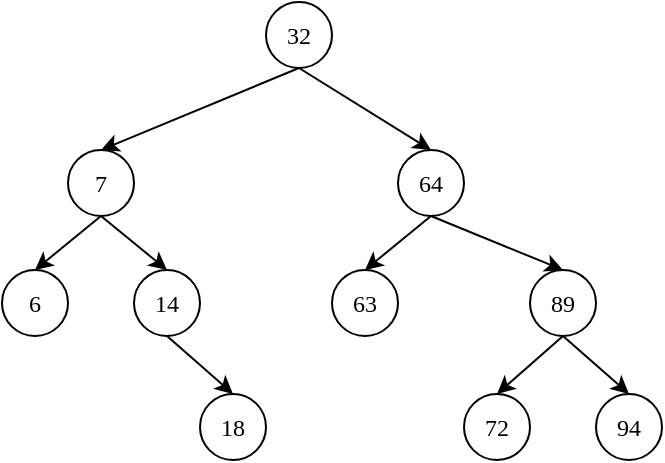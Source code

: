 <mxfile version="20.2.8" type="device" pages="3"><diagram id="qOT2HNkKHY7KAXEcqiIJ" name="BST-01"><mxGraphModel dx="1186" dy="737" grid="0" gridSize="10" guides="1" tooltips="1" connect="1" arrows="1" fold="1" page="1" pageScale="1" pageWidth="550" pageHeight="1000" math="0" shadow="0"><root><mxCell id="0"/><mxCell id="1" parent="0"/><mxCell id="9tOL6_dJX3pyfVKSVnar-13" style="rounded=0;orthogonalLoop=1;jettySize=auto;html=1;exitX=0.5;exitY=1;exitDx=0;exitDy=0;fontFamily=Comic Sans MS;entryX=0.5;entryY=0;entryDx=0;entryDy=0;" parent="1" source="9tOL6_dJX3pyfVKSVnar-2" target="9tOL6_dJX3pyfVKSVnar-3" edge="1"><mxGeometry relative="1" as="geometry"/></mxCell><mxCell id="9tOL6_dJX3pyfVKSVnar-14" style="edgeStyle=none;rounded=0;orthogonalLoop=1;jettySize=auto;html=1;exitX=0.5;exitY=1;exitDx=0;exitDy=0;fontFamily=Comic Sans MS;entryX=0.5;entryY=0;entryDx=0;entryDy=0;" parent="1" source="9tOL6_dJX3pyfVKSVnar-2" target="9tOL6_dJX3pyfVKSVnar-4" edge="1"><mxGeometry relative="1" as="geometry"/></mxCell><mxCell id="9tOL6_dJX3pyfVKSVnar-2" value="&lt;font face=&quot;Comic Sans MS&quot;&gt;32&lt;/font&gt;" style="ellipse;whiteSpace=wrap;html=1;aspect=fixed;" parent="1" vertex="1"><mxGeometry x="175" y="86" width="33" height="33" as="geometry"/></mxCell><mxCell id="9tOL6_dJX3pyfVKSVnar-15" style="edgeStyle=none;rounded=0;orthogonalLoop=1;jettySize=auto;html=1;exitX=0.5;exitY=1;exitDx=0;exitDy=0;entryX=0.5;entryY=0;entryDx=0;entryDy=0;fontFamily=Comic Sans MS;" parent="1" source="9tOL6_dJX3pyfVKSVnar-3" target="9tOL6_dJX3pyfVKSVnar-5" edge="1"><mxGeometry relative="1" as="geometry"/></mxCell><mxCell id="9tOL6_dJX3pyfVKSVnar-16" style="edgeStyle=none;rounded=0;orthogonalLoop=1;jettySize=auto;html=1;exitX=0.5;exitY=1;exitDx=0;exitDy=0;entryX=0.5;entryY=0;entryDx=0;entryDy=0;fontFamily=Comic Sans MS;" parent="1" source="9tOL6_dJX3pyfVKSVnar-3" target="9tOL6_dJX3pyfVKSVnar-6" edge="1"><mxGeometry relative="1" as="geometry"/></mxCell><mxCell id="9tOL6_dJX3pyfVKSVnar-3" value="&lt;font face=&quot;Comic Sans MS&quot;&gt;7&lt;/font&gt;" style="ellipse;whiteSpace=wrap;html=1;aspect=fixed;" parent="1" vertex="1"><mxGeometry x="76" y="160" width="33" height="33" as="geometry"/></mxCell><mxCell id="9tOL6_dJX3pyfVKSVnar-17" style="edgeStyle=none;rounded=0;orthogonalLoop=1;jettySize=auto;html=1;exitX=0.5;exitY=1;exitDx=0;exitDy=0;fontFamily=Comic Sans MS;entryX=0.5;entryY=0;entryDx=0;entryDy=0;" parent="1" source="9tOL6_dJX3pyfVKSVnar-4" target="9tOL6_dJX3pyfVKSVnar-7" edge="1"><mxGeometry relative="1" as="geometry"/></mxCell><mxCell id="9tOL6_dJX3pyfVKSVnar-18" style="edgeStyle=none;rounded=0;orthogonalLoop=1;jettySize=auto;html=1;exitX=0.5;exitY=1;exitDx=0;exitDy=0;entryX=0.5;entryY=0;entryDx=0;entryDy=0;fontFamily=Comic Sans MS;" parent="1" source="9tOL6_dJX3pyfVKSVnar-4" target="9tOL6_dJX3pyfVKSVnar-8" edge="1"><mxGeometry relative="1" as="geometry"/></mxCell><mxCell id="9tOL6_dJX3pyfVKSVnar-4" value="&lt;font face=&quot;Comic Sans MS&quot;&gt;64&lt;/font&gt;" style="ellipse;whiteSpace=wrap;html=1;aspect=fixed;" parent="1" vertex="1"><mxGeometry x="241" y="160" width="33" height="33" as="geometry"/></mxCell><mxCell id="9tOL6_dJX3pyfVKSVnar-5" value="&lt;font face=&quot;Comic Sans MS&quot;&gt;6&lt;/font&gt;" style="ellipse;whiteSpace=wrap;html=1;aspect=fixed;" parent="1" vertex="1"><mxGeometry x="43" y="220" width="33" height="33" as="geometry"/></mxCell><mxCell id="9tOL6_dJX3pyfVKSVnar-21" style="edgeStyle=none;rounded=0;orthogonalLoop=1;jettySize=auto;html=1;exitX=0.5;exitY=1;exitDx=0;exitDy=0;entryX=0.5;entryY=0;entryDx=0;entryDy=0;fontFamily=Comic Sans MS;" parent="1" source="9tOL6_dJX3pyfVKSVnar-6" target="9tOL6_dJX3pyfVKSVnar-10" edge="1"><mxGeometry relative="1" as="geometry"/></mxCell><mxCell id="9tOL6_dJX3pyfVKSVnar-6" value="&lt;font face=&quot;Comic Sans MS&quot;&gt;14&lt;/font&gt;" style="ellipse;whiteSpace=wrap;html=1;aspect=fixed;" parent="1" vertex="1"><mxGeometry x="109" y="220" width="33" height="33" as="geometry"/></mxCell><mxCell id="9tOL6_dJX3pyfVKSVnar-7" value="&lt;font face=&quot;Comic Sans MS&quot;&gt;63&lt;/font&gt;" style="ellipse;whiteSpace=wrap;html=1;aspect=fixed;" parent="1" vertex="1"><mxGeometry x="208" y="220" width="33" height="33" as="geometry"/></mxCell><mxCell id="9tOL6_dJX3pyfVKSVnar-19" style="edgeStyle=none;rounded=0;orthogonalLoop=1;jettySize=auto;html=1;exitX=0.5;exitY=1;exitDx=0;exitDy=0;entryX=0.5;entryY=0;entryDx=0;entryDy=0;fontFamily=Comic Sans MS;" parent="1" source="9tOL6_dJX3pyfVKSVnar-8" target="9tOL6_dJX3pyfVKSVnar-11" edge="1"><mxGeometry relative="1" as="geometry"/></mxCell><mxCell id="9tOL6_dJX3pyfVKSVnar-20" style="edgeStyle=none;rounded=0;orthogonalLoop=1;jettySize=auto;html=1;exitX=0.5;exitY=1;exitDx=0;exitDy=0;entryX=0.5;entryY=0;entryDx=0;entryDy=0;fontFamily=Comic Sans MS;" parent="1" source="9tOL6_dJX3pyfVKSVnar-8" target="9tOL6_dJX3pyfVKSVnar-12" edge="1"><mxGeometry relative="1" as="geometry"/></mxCell><mxCell id="9tOL6_dJX3pyfVKSVnar-8" value="&lt;font face=&quot;Comic Sans MS&quot;&gt;89&lt;/font&gt;" style="ellipse;whiteSpace=wrap;html=1;aspect=fixed;" parent="1" vertex="1"><mxGeometry x="307" y="220" width="33" height="33" as="geometry"/></mxCell><mxCell id="9tOL6_dJX3pyfVKSVnar-10" value="&lt;font face=&quot;Comic Sans MS&quot;&gt;18&lt;/font&gt;" style="ellipse;whiteSpace=wrap;html=1;aspect=fixed;" parent="1" vertex="1"><mxGeometry x="142" y="282" width="33" height="33" as="geometry"/></mxCell><mxCell id="9tOL6_dJX3pyfVKSVnar-11" value="&lt;font face=&quot;Comic Sans MS&quot;&gt;72&lt;/font&gt;" style="ellipse;whiteSpace=wrap;html=1;aspect=fixed;" parent="1" vertex="1"><mxGeometry x="274" y="282" width="33" height="33" as="geometry"/></mxCell><mxCell id="9tOL6_dJX3pyfVKSVnar-12" value="&lt;font face=&quot;Comic Sans MS&quot;&gt;94&lt;/font&gt;" style="ellipse;whiteSpace=wrap;html=1;aspect=fixed;" parent="1" vertex="1"><mxGeometry x="340" y="282" width="33" height="33" as="geometry"/></mxCell></root></mxGraphModel></diagram><diagram id="qq0iQ8YfJapo1_atPiJQ" name="BST-02"><mxGraphModel dx="1186" dy="737" grid="0" gridSize="10" guides="1" tooltips="1" connect="1" arrows="1" fold="1" page="1" pageScale="1" pageWidth="580" pageHeight="800" math="0" shadow="0"><root><mxCell id="0"/><mxCell id="1" parent="0"/><mxCell id="mOzwOADpigAroDjkBLq9-1" style="rounded=0;orthogonalLoop=1;jettySize=auto;html=1;exitX=0.5;exitY=1;exitDx=0;exitDy=0;fontFamily=Comic Sans MS;entryX=0.5;entryY=0;entryDx=0;entryDy=0;" parent="1" source="mOzwOADpigAroDjkBLq9-3" target="mOzwOADpigAroDjkBLq9-6" edge="1"><mxGeometry relative="1" as="geometry"/></mxCell><mxCell id="mOzwOADpigAroDjkBLq9-2" style="edgeStyle=none;rounded=0;orthogonalLoop=1;jettySize=auto;html=1;exitX=0.5;exitY=1;exitDx=0;exitDy=0;fontFamily=Comic Sans MS;entryX=0.5;entryY=0;entryDx=0;entryDy=0;" parent="1" source="mOzwOADpigAroDjkBLq9-3" target="mOzwOADpigAroDjkBLq9-9" edge="1"><mxGeometry relative="1" as="geometry"/></mxCell><mxCell id="mOzwOADpigAroDjkBLq9-3" value="&lt;font face=&quot;Comic Sans MS&quot;&gt;32&lt;/font&gt;" style="ellipse;whiteSpace=wrap;html=1;aspect=fixed;" parent="1" vertex="1"><mxGeometry x="175" y="86" width="33" height="33" as="geometry"/></mxCell><mxCell id="mOzwOADpigAroDjkBLq9-4" style="edgeStyle=none;rounded=0;orthogonalLoop=1;jettySize=auto;html=1;exitX=0.5;exitY=1;exitDx=0;exitDy=0;entryX=0.5;entryY=0;entryDx=0;entryDy=0;fontFamily=Comic Sans MS;" parent="1" source="mOzwOADpigAroDjkBLq9-6" target="mOzwOADpigAroDjkBLq9-10" edge="1"><mxGeometry relative="1" as="geometry"/></mxCell><mxCell id="mOzwOADpigAroDjkBLq9-5" style="edgeStyle=none;rounded=0;orthogonalLoop=1;jettySize=auto;html=1;exitX=0.5;exitY=1;exitDx=0;exitDy=0;entryX=0.5;entryY=0;entryDx=0;entryDy=0;fontFamily=Comic Sans MS;" parent="1" source="mOzwOADpigAroDjkBLq9-6" target="mOzwOADpigAroDjkBLq9-12" edge="1"><mxGeometry relative="1" as="geometry"/></mxCell><mxCell id="mOzwOADpigAroDjkBLq9-6" value="&lt;font face=&quot;Comic Sans MS&quot;&gt;7&lt;/font&gt;" style="ellipse;whiteSpace=wrap;html=1;aspect=fixed;" parent="1" vertex="1"><mxGeometry x="76" y="160" width="33" height="33" as="geometry"/></mxCell><mxCell id="mOzwOADpigAroDjkBLq9-7" style="edgeStyle=none;rounded=0;orthogonalLoop=1;jettySize=auto;html=1;exitX=0.5;exitY=1;exitDx=0;exitDy=0;fontFamily=Comic Sans MS;entryX=0.5;entryY=0;entryDx=0;entryDy=0;" parent="1" source="mOzwOADpigAroDjkBLq9-9" target="mOzwOADpigAroDjkBLq9-13" edge="1"><mxGeometry relative="1" as="geometry"/></mxCell><mxCell id="mOzwOADpigAroDjkBLq9-8" style="edgeStyle=none;rounded=0;orthogonalLoop=1;jettySize=auto;html=1;exitX=0.5;exitY=1;exitDx=0;exitDy=0;entryX=0.5;entryY=0;entryDx=0;entryDy=0;fontFamily=Comic Sans MS;" parent="1" source="mOzwOADpigAroDjkBLq9-9" target="mOzwOADpigAroDjkBLq9-16" edge="1"><mxGeometry relative="1" as="geometry"/></mxCell><mxCell id="mOzwOADpigAroDjkBLq9-9" value="&lt;font face=&quot;Comic Sans MS&quot;&gt;64&lt;/font&gt;" style="ellipse;whiteSpace=wrap;html=1;aspect=fixed;" parent="1" vertex="1"><mxGeometry x="241" y="160" width="33" height="33" as="geometry"/></mxCell><mxCell id="mOzwOADpigAroDjkBLq9-10" value="&lt;font face=&quot;Comic Sans MS&quot;&gt;6&lt;/font&gt;" style="ellipse;whiteSpace=wrap;html=1;aspect=fixed;" parent="1" vertex="1"><mxGeometry x="43" y="220" width="33" height="33" as="geometry"/></mxCell><mxCell id="mOzwOADpigAroDjkBLq9-11" style="edgeStyle=none;rounded=0;orthogonalLoop=1;jettySize=auto;html=1;exitX=0.5;exitY=1;exitDx=0;exitDy=0;entryX=0.5;entryY=0;entryDx=0;entryDy=0;fontFamily=Comic Sans MS;" parent="1" source="mOzwOADpigAroDjkBLq9-12" target="mOzwOADpigAroDjkBLq9-17" edge="1"><mxGeometry relative="1" as="geometry"/></mxCell><mxCell id="mOzwOADpigAroDjkBLq9-12" value="&lt;font face=&quot;Comic Sans MS&quot;&gt;14&lt;/font&gt;" style="ellipse;whiteSpace=wrap;html=1;aspect=fixed;fillColor=#d80073;fontColor=#ffffff;strokeColor=#A50040;" parent="1" vertex="1"><mxGeometry x="109" y="220" width="33" height="33" as="geometry"/></mxCell><mxCell id="mOzwOADpigAroDjkBLq9-13" value="&lt;font face=&quot;Comic Sans MS&quot;&gt;63&lt;/font&gt;" style="ellipse;whiteSpace=wrap;html=1;aspect=fixed;" parent="1" vertex="1"><mxGeometry x="208" y="220" width="33" height="33" as="geometry"/></mxCell><mxCell id="mOzwOADpigAroDjkBLq9-14" style="edgeStyle=none;rounded=0;orthogonalLoop=1;jettySize=auto;html=1;exitX=0.5;exitY=1;exitDx=0;exitDy=0;entryX=0.5;entryY=0;entryDx=0;entryDy=0;fontFamily=Comic Sans MS;" parent="1" source="mOzwOADpigAroDjkBLq9-16" target="mOzwOADpigAroDjkBLq9-18" edge="1"><mxGeometry relative="1" as="geometry"/></mxCell><mxCell id="mOzwOADpigAroDjkBLq9-15" style="edgeStyle=none;rounded=0;orthogonalLoop=1;jettySize=auto;html=1;exitX=0.5;exitY=1;exitDx=0;exitDy=0;entryX=0.5;entryY=0;entryDx=0;entryDy=0;fontFamily=Comic Sans MS;" parent="1" source="mOzwOADpigAroDjkBLq9-16" target="mOzwOADpigAroDjkBLq9-19" edge="1"><mxGeometry relative="1" as="geometry"/></mxCell><mxCell id="mOzwOADpigAroDjkBLq9-16" value="&lt;font face=&quot;Comic Sans MS&quot;&gt;89&lt;/font&gt;" style="ellipse;whiteSpace=wrap;html=1;aspect=fixed;" parent="1" vertex="1"><mxGeometry x="307" y="220" width="33" height="33" as="geometry"/></mxCell><mxCell id="mOzwOADpigAroDjkBLq9-17" value="&lt;font face=&quot;Comic Sans MS&quot;&gt;18&lt;/font&gt;" style="ellipse;whiteSpace=wrap;html=1;aspect=fixed;" parent="1" vertex="1"><mxGeometry x="142" y="282" width="33" height="33" as="geometry"/></mxCell><mxCell id="mOzwOADpigAroDjkBLq9-18" value="&lt;font face=&quot;Comic Sans MS&quot;&gt;72&lt;/font&gt;" style="ellipse;whiteSpace=wrap;html=1;aspect=fixed;" parent="1" vertex="1"><mxGeometry x="274" y="282" width="33" height="33" as="geometry"/></mxCell><mxCell id="mOzwOADpigAroDjkBLq9-19" value="&lt;font face=&quot;Comic Sans MS&quot;&gt;94&lt;/font&gt;" style="ellipse;whiteSpace=wrap;html=1;aspect=fixed;" parent="1" vertex="1"><mxGeometry x="340" y="282" width="33" height="33" as="geometry"/></mxCell><mxCell id="mOzwOADpigAroDjkBLq9-20" style="rounded=0;orthogonalLoop=1;jettySize=auto;html=1;exitX=0.5;exitY=1;exitDx=0;exitDy=0;fontFamily=Comic Sans MS;entryX=0.5;entryY=0;entryDx=0;entryDy=0;" parent="1" source="mOzwOADpigAroDjkBLq9-22" target="mOzwOADpigAroDjkBLq9-25" edge="1"><mxGeometry relative="1" as="geometry"/></mxCell><mxCell id="mOzwOADpigAroDjkBLq9-21" style="edgeStyle=none;rounded=0;orthogonalLoop=1;jettySize=auto;html=1;exitX=0.5;exitY=1;exitDx=0;exitDy=0;fontFamily=Comic Sans MS;entryX=0.5;entryY=0;entryDx=0;entryDy=0;" parent="1" source="mOzwOADpigAroDjkBLq9-22" target="mOzwOADpigAroDjkBLq9-28" edge="1"><mxGeometry relative="1" as="geometry"/></mxCell><mxCell id="mOzwOADpigAroDjkBLq9-22" value="&lt;font face=&quot;Comic Sans MS&quot;&gt;32&lt;/font&gt;" style="ellipse;whiteSpace=wrap;html=1;aspect=fixed;" parent="1" vertex="1"><mxGeometry x="171" y="345" width="33" height="33" as="geometry"/></mxCell><mxCell id="mOzwOADpigAroDjkBLq9-23" style="edgeStyle=none;rounded=0;orthogonalLoop=1;jettySize=auto;html=1;exitX=0.5;exitY=1;exitDx=0;exitDy=0;entryX=0.5;entryY=0;entryDx=0;entryDy=0;fontFamily=Comic Sans MS;" parent="1" source="mOzwOADpigAroDjkBLq9-25" target="mOzwOADpigAroDjkBLq9-29" edge="1"><mxGeometry relative="1" as="geometry"/></mxCell><mxCell id="mOzwOADpigAroDjkBLq9-24" style="edgeStyle=none;rounded=0;orthogonalLoop=1;jettySize=auto;html=1;exitX=0.5;exitY=1;exitDx=0;exitDy=0;entryX=0.5;entryY=0;entryDx=0;entryDy=0;fontFamily=Comic Sans MS;" parent="1" source="mOzwOADpigAroDjkBLq9-25" target="mOzwOADpigAroDjkBLq9-31" edge="1"><mxGeometry relative="1" as="geometry"/></mxCell><mxCell id="mOzwOADpigAroDjkBLq9-25" value="&lt;font face=&quot;Comic Sans MS&quot;&gt;7&lt;/font&gt;" style="ellipse;whiteSpace=wrap;html=1;aspect=fixed;" parent="1" vertex="1"><mxGeometry x="72" y="419" width="33" height="33" as="geometry"/></mxCell><mxCell id="mOzwOADpigAroDjkBLq9-26" style="edgeStyle=none;rounded=0;orthogonalLoop=1;jettySize=auto;html=1;exitX=0.5;exitY=1;exitDx=0;exitDy=0;fontFamily=Comic Sans MS;entryX=0.5;entryY=0;entryDx=0;entryDy=0;" parent="1" source="mOzwOADpigAroDjkBLq9-28" target="mOzwOADpigAroDjkBLq9-32" edge="1"><mxGeometry relative="1" as="geometry"/></mxCell><mxCell id="mOzwOADpigAroDjkBLq9-27" style="edgeStyle=none;rounded=0;orthogonalLoop=1;jettySize=auto;html=1;exitX=0.5;exitY=1;exitDx=0;exitDy=0;entryX=0.5;entryY=0;entryDx=0;entryDy=0;fontFamily=Comic Sans MS;" parent="1" source="mOzwOADpigAroDjkBLq9-28" target="mOzwOADpigAroDjkBLq9-35" edge="1"><mxGeometry relative="1" as="geometry"/></mxCell><mxCell id="mOzwOADpigAroDjkBLq9-28" value="&lt;font face=&quot;Comic Sans MS&quot;&gt;64&lt;/font&gt;" style="ellipse;whiteSpace=wrap;html=1;aspect=fixed;" parent="1" vertex="1"><mxGeometry x="237" y="419" width="33" height="33" as="geometry"/></mxCell><mxCell id="mOzwOADpigAroDjkBLq9-29" value="&lt;font face=&quot;Comic Sans MS&quot;&gt;6&lt;/font&gt;" style="ellipse;whiteSpace=wrap;html=1;aspect=fixed;" parent="1" vertex="1"><mxGeometry x="39" y="479" width="33" height="33" as="geometry"/></mxCell><mxCell id="mOzwOADpigAroDjkBLq9-31" value="&lt;font face=&quot;Comic Sans MS&quot;&gt;18&lt;/font&gt;" style="ellipse;whiteSpace=wrap;html=1;aspect=fixed;fillColor=#008a00;fontColor=#ffffff;strokeColor=#005700;" parent="1" vertex="1"><mxGeometry x="105" y="479" width="33" height="33" as="geometry"/></mxCell><mxCell id="mOzwOADpigAroDjkBLq9-32" value="&lt;font face=&quot;Comic Sans MS&quot;&gt;63&lt;/font&gt;" style="ellipse;whiteSpace=wrap;html=1;aspect=fixed;" parent="1" vertex="1"><mxGeometry x="204" y="479" width="33" height="33" as="geometry"/></mxCell><mxCell id="mOzwOADpigAroDjkBLq9-33" style="edgeStyle=none;rounded=0;orthogonalLoop=1;jettySize=auto;html=1;exitX=0.5;exitY=1;exitDx=0;exitDy=0;entryX=0.5;entryY=0;entryDx=0;entryDy=0;fontFamily=Comic Sans MS;" parent="1" source="mOzwOADpigAroDjkBLq9-35" target="mOzwOADpigAroDjkBLq9-37" edge="1"><mxGeometry relative="1" as="geometry"/></mxCell><mxCell id="mOzwOADpigAroDjkBLq9-34" style="edgeStyle=none;rounded=0;orthogonalLoop=1;jettySize=auto;html=1;exitX=0.5;exitY=1;exitDx=0;exitDy=0;entryX=0.5;entryY=0;entryDx=0;entryDy=0;fontFamily=Comic Sans MS;" parent="1" source="mOzwOADpigAroDjkBLq9-35" target="mOzwOADpigAroDjkBLq9-38" edge="1"><mxGeometry relative="1" as="geometry"/></mxCell><mxCell id="mOzwOADpigAroDjkBLq9-35" value="&lt;font face=&quot;Comic Sans MS&quot;&gt;89&lt;/font&gt;" style="ellipse;whiteSpace=wrap;html=1;aspect=fixed;" parent="1" vertex="1"><mxGeometry x="303" y="479" width="33" height="33" as="geometry"/></mxCell><mxCell id="mOzwOADpigAroDjkBLq9-37" value="&lt;font face=&quot;Comic Sans MS&quot;&gt;72&lt;/font&gt;" style="ellipse;whiteSpace=wrap;html=1;aspect=fixed;" parent="1" vertex="1"><mxGeometry x="270" y="541" width="33" height="33" as="geometry"/></mxCell><mxCell id="mOzwOADpigAroDjkBLq9-38" value="&lt;font face=&quot;Comic Sans MS&quot;&gt;94&lt;/font&gt;" style="ellipse;whiteSpace=wrap;html=1;aspect=fixed;" parent="1" vertex="1"><mxGeometry x="336" y="541" width="33" height="33" as="geometry"/></mxCell></root></mxGraphModel></diagram><diagram id="MIcZ7duM3g2-F6Vg8XJD" name="BST-03"><mxGraphModel dx="1186" dy="737" grid="0" gridSize="10" guides="1" tooltips="1" connect="1" arrows="1" fold="1" page="0" pageScale="1" pageWidth="580" pageHeight="800" math="0" shadow="0"><root><mxCell id="0"/><mxCell id="1" parent="0"/><mxCell id="H8c2xrpxIIZfefeSSzBn-67" value="" style="rounded=1;whiteSpace=wrap;html=1;fontFamily=Comic Sans MS;fillColor=none;arcSize=3;" parent="1" vertex="1"><mxGeometry x="14" y="75" width="441" height="310" as="geometry"/></mxCell><mxCell id="H8c2xrpxIIZfefeSSzBn-1" style="rounded=0;orthogonalLoop=1;jettySize=auto;html=1;exitX=0.5;exitY=1;exitDx=0;exitDy=0;fontFamily=Comic Sans MS;entryX=0.5;entryY=0;entryDx=0;entryDy=0;" parent="1" source="H8c2xrpxIIZfefeSSzBn-3" target="H8c2xrpxIIZfefeSSzBn-6" edge="1"><mxGeometry relative="1" as="geometry"/></mxCell><mxCell id="H8c2xrpxIIZfefeSSzBn-2" style="edgeStyle=none;rounded=0;orthogonalLoop=1;jettySize=auto;html=1;exitX=0.5;exitY=1;exitDx=0;exitDy=0;fontFamily=Comic Sans MS;entryX=0.5;entryY=0;entryDx=0;entryDy=0;" parent="1" source="H8c2xrpxIIZfefeSSzBn-3" target="H8c2xrpxIIZfefeSSzBn-9" edge="1"><mxGeometry relative="1" as="geometry"/></mxCell><mxCell id="H8c2xrpxIIZfefeSSzBn-3" value="&lt;font face=&quot;Comic Sans MS&quot;&gt;32&lt;/font&gt;" style="ellipse;whiteSpace=wrap;html=1;aspect=fixed;" parent="1" vertex="1"><mxGeometry x="175" y="86" width="33" height="33" as="geometry"/></mxCell><mxCell id="H8c2xrpxIIZfefeSSzBn-4" style="edgeStyle=none;rounded=0;orthogonalLoop=1;jettySize=auto;html=1;exitX=0.5;exitY=1;exitDx=0;exitDy=0;entryX=0.5;entryY=0;entryDx=0;entryDy=0;fontFamily=Comic Sans MS;" parent="1" source="H8c2xrpxIIZfefeSSzBn-6" target="H8c2xrpxIIZfefeSSzBn-10" edge="1"><mxGeometry relative="1" as="geometry"/></mxCell><mxCell id="H8c2xrpxIIZfefeSSzBn-5" style="edgeStyle=none;rounded=0;orthogonalLoop=1;jettySize=auto;html=1;exitX=0.5;exitY=1;exitDx=0;exitDy=0;entryX=0.5;entryY=0;entryDx=0;entryDy=0;fontFamily=Comic Sans MS;" parent="1" source="H8c2xrpxIIZfefeSSzBn-6" target="H8c2xrpxIIZfefeSSzBn-12" edge="1"><mxGeometry relative="1" as="geometry"/></mxCell><mxCell id="H8c2xrpxIIZfefeSSzBn-6" value="&lt;font face=&quot;Comic Sans MS&quot;&gt;7&lt;/font&gt;" style="ellipse;whiteSpace=wrap;html=1;aspect=fixed;" parent="1" vertex="1"><mxGeometry x="76" y="160" width="33" height="33" as="geometry"/></mxCell><mxCell id="H8c2xrpxIIZfefeSSzBn-7" style="edgeStyle=none;rounded=0;orthogonalLoop=1;jettySize=auto;html=1;exitX=0.5;exitY=1;exitDx=0;exitDy=0;fontFamily=Comic Sans MS;entryX=0.5;entryY=0;entryDx=0;entryDy=0;" parent="1" source="H8c2xrpxIIZfefeSSzBn-9" target="H8c2xrpxIIZfefeSSzBn-13" edge="1"><mxGeometry relative="1" as="geometry"/></mxCell><mxCell id="H8c2xrpxIIZfefeSSzBn-8" style="edgeStyle=none;rounded=0;orthogonalLoop=1;jettySize=auto;html=1;exitX=0.5;exitY=1;exitDx=0;exitDy=0;entryX=0.5;entryY=0;entryDx=0;entryDy=0;fontFamily=Comic Sans MS;" parent="1" source="H8c2xrpxIIZfefeSSzBn-9" target="H8c2xrpxIIZfefeSSzBn-16" edge="1"><mxGeometry relative="1" as="geometry"/></mxCell><mxCell id="H8c2xrpxIIZfefeSSzBn-70" style="edgeStyle=orthogonalEdgeStyle;rounded=0;orthogonalLoop=1;jettySize=auto;html=1;exitX=1;exitY=0.5;exitDx=0;exitDy=0;entryX=1;entryY=0;entryDx=0;entryDy=0;fontFamily=Comic Sans MS;curved=1;dashed=1;" parent="1" source="H8c2xrpxIIZfefeSSzBn-9" target="H8c2xrpxIIZfefeSSzBn-16" edge="1"><mxGeometry relative="1" as="geometry"/></mxCell><mxCell id="H8c2xrpxIIZfefeSSzBn-9" value="&lt;font face=&quot;Comic Sans MS&quot;&gt;64&lt;/font&gt;" style="ellipse;whiteSpace=wrap;html=1;aspect=fixed;fillColor=#d80073;fontColor=#ffffff;strokeColor=#A50040;" parent="1" vertex="1"><mxGeometry x="241" y="160" width="33" height="33" as="geometry"/></mxCell><mxCell id="H8c2xrpxIIZfefeSSzBn-10" value="&lt;font face=&quot;Comic Sans MS&quot;&gt;6&lt;/font&gt;" style="ellipse;whiteSpace=wrap;html=1;aspect=fixed;" parent="1" vertex="1"><mxGeometry x="43" y="220" width="33" height="33" as="geometry"/></mxCell><mxCell id="H8c2xrpxIIZfefeSSzBn-11" style="edgeStyle=none;rounded=0;orthogonalLoop=1;jettySize=auto;html=1;exitX=0.5;exitY=1;exitDx=0;exitDy=0;entryX=0.5;entryY=0;entryDx=0;entryDy=0;fontFamily=Comic Sans MS;" parent="1" source="H8c2xrpxIIZfefeSSzBn-12" target="H8c2xrpxIIZfefeSSzBn-17" edge="1"><mxGeometry relative="1" as="geometry"/></mxCell><mxCell id="H8c2xrpxIIZfefeSSzBn-12" value="&lt;font face=&quot;Comic Sans MS&quot;&gt;14&lt;/font&gt;" style="ellipse;whiteSpace=wrap;html=1;aspect=fixed;" parent="1" vertex="1"><mxGeometry x="109" y="220" width="33" height="33" as="geometry"/></mxCell><mxCell id="H8c2xrpxIIZfefeSSzBn-13" value="&lt;font face=&quot;Comic Sans MS&quot;&gt;63&lt;/font&gt;" style="ellipse;whiteSpace=wrap;html=1;aspect=fixed;" parent="1" vertex="1"><mxGeometry x="208" y="220" width="33" height="33" as="geometry"/></mxCell><mxCell id="H8c2xrpxIIZfefeSSzBn-14" style="edgeStyle=none;rounded=0;orthogonalLoop=1;jettySize=auto;html=1;exitX=0.5;exitY=1;exitDx=0;exitDy=0;entryX=0.5;entryY=0;entryDx=0;entryDy=0;fontFamily=Comic Sans MS;" parent="1" source="H8c2xrpxIIZfefeSSzBn-16" target="H8c2xrpxIIZfefeSSzBn-18" edge="1"><mxGeometry relative="1" as="geometry"/></mxCell><mxCell id="H8c2xrpxIIZfefeSSzBn-15" style="edgeStyle=none;rounded=0;orthogonalLoop=1;jettySize=auto;html=1;exitX=0.5;exitY=1;exitDx=0;exitDy=0;entryX=0.5;entryY=0;entryDx=0;entryDy=0;fontFamily=Comic Sans MS;" parent="1" source="H8c2xrpxIIZfefeSSzBn-16" target="H8c2xrpxIIZfefeSSzBn-19" edge="1"><mxGeometry relative="1" as="geometry"/></mxCell><mxCell id="H8c2xrpxIIZfefeSSzBn-20" style="edgeStyle=orthogonalEdgeStyle;rounded=0;orthogonalLoop=1;jettySize=auto;html=1;exitX=0;exitY=0.5;exitDx=0;exitDy=0;entryX=0;entryY=0.5;entryDx=0;entryDy=0;fontFamily=Comic Sans MS;curved=1;dashed=1;" parent="1" source="H8c2xrpxIIZfefeSSzBn-16" target="H8c2xrpxIIZfefeSSzBn-18" edge="1"><mxGeometry relative="1" as="geometry"/></mxCell><mxCell id="H8c2xrpxIIZfefeSSzBn-16" value="&lt;font face=&quot;Comic Sans MS&quot;&gt;89&lt;/font&gt;" style="ellipse;whiteSpace=wrap;html=1;aspect=fixed;" parent="1" vertex="1"><mxGeometry x="307" y="220" width="33" height="33" as="geometry"/></mxCell><mxCell id="H8c2xrpxIIZfefeSSzBn-17" value="&lt;font face=&quot;Comic Sans MS&quot;&gt;18&lt;/font&gt;" style="ellipse;whiteSpace=wrap;html=1;aspect=fixed;" parent="1" vertex="1"><mxGeometry x="142" y="282" width="33" height="33" as="geometry"/></mxCell><mxCell id="H8c2xrpxIIZfefeSSzBn-24" style="rounded=0;orthogonalLoop=1;jettySize=auto;html=1;exitX=0.5;exitY=1;exitDx=0;exitDy=0;fontFamily=Comic Sans MS;" parent="1" source="H8c2xrpxIIZfefeSSzBn-18" target="H8c2xrpxIIZfefeSSzBn-23" edge="1"><mxGeometry relative="1" as="geometry"/></mxCell><mxCell id="H8c2xrpxIIZfefeSSzBn-18" value="&lt;font face=&quot;Comic Sans MS&quot;&gt;72&lt;/font&gt;" style="ellipse;whiteSpace=wrap;html=1;aspect=fixed;" parent="1" vertex="1"><mxGeometry x="274" y="282" width="33" height="33" as="geometry"/></mxCell><mxCell id="H8c2xrpxIIZfefeSSzBn-19" value="&lt;font face=&quot;Comic Sans MS&quot;&gt;94&lt;/font&gt;" style="ellipse;whiteSpace=wrap;html=1;aspect=fixed;" parent="1" vertex="1"><mxGeometry x="360" y="282" width="33" height="33" as="geometry"/></mxCell><mxCell id="H8c2xrpxIIZfefeSSzBn-21" value="找到小值" style="text;html=1;align=center;verticalAlign=middle;resizable=0;points=[];autosize=1;strokeColor=none;fillColor=none;fontFamily=Comic Sans MS;" parent="1" vertex="1"><mxGeometry x="387" y="81" width="66" height="26" as="geometry"/></mxCell><mxCell id="H8c2xrpxIIZfefeSSzBn-23" value="&lt;font face=&quot;Comic Sans MS&quot;&gt;73&lt;/font&gt;" style="ellipse;whiteSpace=wrap;html=1;aspect=fixed;" parent="1" vertex="1"><mxGeometry x="307" y="338" width="33" height="33" as="geometry"/></mxCell><mxCell id="H8c2xrpxIIZfefeSSzBn-25" style="rounded=0;orthogonalLoop=1;jettySize=auto;html=1;exitX=0.5;exitY=1;exitDx=0;exitDy=0;fontFamily=Comic Sans MS;entryX=0.5;entryY=0;entryDx=0;entryDy=0;" parent="1" source="H8c2xrpxIIZfefeSSzBn-27" target="H8c2xrpxIIZfefeSSzBn-30" edge="1"><mxGeometry relative="1" as="geometry"/></mxCell><mxCell id="H8c2xrpxIIZfefeSSzBn-26" style="edgeStyle=none;rounded=0;orthogonalLoop=1;jettySize=auto;html=1;exitX=0.5;exitY=1;exitDx=0;exitDy=0;fontFamily=Comic Sans MS;entryX=0.5;entryY=0;entryDx=0;entryDy=0;" parent="1" source="H8c2xrpxIIZfefeSSzBn-27" target="H8c2xrpxIIZfefeSSzBn-33" edge="1"><mxGeometry relative="1" as="geometry"/></mxCell><mxCell id="H8c2xrpxIIZfefeSSzBn-27" value="&lt;font face=&quot;Comic Sans MS&quot;&gt;32&lt;/font&gt;" style="ellipse;whiteSpace=wrap;html=1;aspect=fixed;" parent="1" vertex="1"><mxGeometry x="181.5" y="410" width="33" height="33" as="geometry"/></mxCell><mxCell id="H8c2xrpxIIZfefeSSzBn-28" style="edgeStyle=none;rounded=0;orthogonalLoop=1;jettySize=auto;html=1;exitX=0.5;exitY=1;exitDx=0;exitDy=0;entryX=0.5;entryY=0;entryDx=0;entryDy=0;fontFamily=Comic Sans MS;" parent="1" source="H8c2xrpxIIZfefeSSzBn-30" target="H8c2xrpxIIZfefeSSzBn-34" edge="1"><mxGeometry relative="1" as="geometry"/></mxCell><mxCell id="H8c2xrpxIIZfefeSSzBn-29" style="edgeStyle=none;rounded=0;orthogonalLoop=1;jettySize=auto;html=1;exitX=0.5;exitY=1;exitDx=0;exitDy=0;entryX=0.5;entryY=0;entryDx=0;entryDy=0;fontFamily=Comic Sans MS;" parent="1" source="H8c2xrpxIIZfefeSSzBn-30" target="H8c2xrpxIIZfefeSSzBn-36" edge="1"><mxGeometry relative="1" as="geometry"/></mxCell><mxCell id="H8c2xrpxIIZfefeSSzBn-30" value="&lt;font face=&quot;Comic Sans MS&quot;&gt;7&lt;/font&gt;" style="ellipse;whiteSpace=wrap;html=1;aspect=fixed;" parent="1" vertex="1"><mxGeometry x="82.5" y="484" width="33" height="33" as="geometry"/></mxCell><mxCell id="H8c2xrpxIIZfefeSSzBn-31" style="edgeStyle=none;rounded=0;orthogonalLoop=1;jettySize=auto;html=1;exitX=0.5;exitY=1;exitDx=0;exitDy=0;fontFamily=Comic Sans MS;entryX=0.5;entryY=0;entryDx=0;entryDy=0;" parent="1" source="H8c2xrpxIIZfefeSSzBn-33" target="H8c2xrpxIIZfefeSSzBn-37" edge="1"><mxGeometry relative="1" as="geometry"/></mxCell><mxCell id="H8c2xrpxIIZfefeSSzBn-32" style="edgeStyle=none;rounded=0;orthogonalLoop=1;jettySize=auto;html=1;exitX=0.5;exitY=1;exitDx=0;exitDy=0;entryX=0.5;entryY=0;entryDx=0;entryDy=0;fontFamily=Comic Sans MS;" parent="1" source="H8c2xrpxIIZfefeSSzBn-33" target="H8c2xrpxIIZfefeSSzBn-41" edge="1"><mxGeometry relative="1" as="geometry"/></mxCell><mxCell id="H8c2xrpxIIZfefeSSzBn-33" value="&lt;font face=&quot;Comic Sans MS&quot;&gt;64&lt;/font&gt;" style="ellipse;whiteSpace=wrap;html=1;aspect=fixed;fillColor=#f0a30a;fontColor=#000000;strokeColor=#BD7000;" parent="1" vertex="1"><mxGeometry x="247.5" y="484" width="33" height="33" as="geometry"/></mxCell><mxCell id="H8c2xrpxIIZfefeSSzBn-34" value="&lt;font face=&quot;Comic Sans MS&quot;&gt;6&lt;/font&gt;" style="ellipse;whiteSpace=wrap;html=1;aspect=fixed;" parent="1" vertex="1"><mxGeometry x="49.5" y="544" width="33" height="33" as="geometry"/></mxCell><mxCell id="H8c2xrpxIIZfefeSSzBn-35" style="edgeStyle=none;rounded=0;orthogonalLoop=1;jettySize=auto;html=1;exitX=0.5;exitY=1;exitDx=0;exitDy=0;entryX=0.5;entryY=0;entryDx=0;entryDy=0;fontFamily=Comic Sans MS;" parent="1" source="H8c2xrpxIIZfefeSSzBn-36" target="H8c2xrpxIIZfefeSSzBn-42" edge="1"><mxGeometry relative="1" as="geometry"/></mxCell><mxCell id="H8c2xrpxIIZfefeSSzBn-36" value="&lt;font face=&quot;Comic Sans MS&quot;&gt;14&lt;/font&gt;" style="ellipse;whiteSpace=wrap;html=1;aspect=fixed;" parent="1" vertex="1"><mxGeometry x="115.5" y="544" width="33" height="33" as="geometry"/></mxCell><mxCell id="H8c2xrpxIIZfefeSSzBn-37" value="&lt;font face=&quot;Comic Sans MS&quot;&gt;63&lt;/font&gt;" style="ellipse;whiteSpace=wrap;html=1;aspect=fixed;" parent="1" vertex="1"><mxGeometry x="214.5" y="544" width="33" height="33" as="geometry"/></mxCell><mxCell id="H8c2xrpxIIZfefeSSzBn-38" style="edgeStyle=none;rounded=0;orthogonalLoop=1;jettySize=auto;html=1;exitX=0.5;exitY=1;exitDx=0;exitDy=0;entryX=0.5;entryY=0;entryDx=0;entryDy=0;fontFamily=Comic Sans MS;" parent="1" source="H8c2xrpxIIZfefeSSzBn-41" target="H8c2xrpxIIZfefeSSzBn-44" edge="1"><mxGeometry relative="1" as="geometry"/></mxCell><mxCell id="H8c2xrpxIIZfefeSSzBn-39" style="edgeStyle=none;rounded=0;orthogonalLoop=1;jettySize=auto;html=1;exitX=0.5;exitY=1;exitDx=0;exitDy=0;entryX=0.5;entryY=0;entryDx=0;entryDy=0;fontFamily=Comic Sans MS;" parent="1" source="H8c2xrpxIIZfefeSSzBn-41" target="H8c2xrpxIIZfefeSSzBn-45" edge="1"><mxGeometry relative="1" as="geometry"/></mxCell><mxCell id="H8c2xrpxIIZfefeSSzBn-41" value="&lt;font face=&quot;Comic Sans MS&quot;&gt;89&lt;/font&gt;" style="ellipse;whiteSpace=wrap;html=1;aspect=fixed;" parent="1" vertex="1"><mxGeometry x="313.5" y="544" width="33" height="33" as="geometry"/></mxCell><mxCell id="H8c2xrpxIIZfefeSSzBn-42" value="&lt;font face=&quot;Comic Sans MS&quot;&gt;18&lt;/font&gt;" style="ellipse;whiteSpace=wrap;html=1;aspect=fixed;" parent="1" vertex="1"><mxGeometry x="148.5" y="606" width="33" height="33" as="geometry"/></mxCell><mxCell id="H8c2xrpxIIZfefeSSzBn-44" value="&lt;font face=&quot;Comic Sans MS&quot;&gt;73&lt;/font&gt;" style="ellipse;whiteSpace=wrap;html=1;aspect=fixed;" parent="1" vertex="1"><mxGeometry x="280.5" y="606" width="33" height="33" as="geometry"/></mxCell><mxCell id="H8c2xrpxIIZfefeSSzBn-45" value="&lt;font face=&quot;Comic Sans MS&quot;&gt;94&lt;/font&gt;" style="ellipse;whiteSpace=wrap;html=1;aspect=fixed;" parent="1" vertex="1"><mxGeometry x="366.5" y="606" width="33" height="33" as="geometry"/></mxCell><mxCell id="H8c2xrpxIIZfefeSSzBn-48" style="rounded=0;orthogonalLoop=1;jettySize=auto;html=1;exitX=0.5;exitY=1;exitDx=0;exitDy=0;fontFamily=Comic Sans MS;entryX=0.5;entryY=0;entryDx=0;entryDy=0;" parent="1" source="H8c2xrpxIIZfefeSSzBn-50" target="H8c2xrpxIIZfefeSSzBn-53" edge="1"><mxGeometry relative="1" as="geometry"/></mxCell><mxCell id="H8c2xrpxIIZfefeSSzBn-49" style="edgeStyle=none;rounded=0;orthogonalLoop=1;jettySize=auto;html=1;exitX=0.5;exitY=1;exitDx=0;exitDy=0;fontFamily=Comic Sans MS;entryX=0.5;entryY=0;entryDx=0;entryDy=0;" parent="1" source="H8c2xrpxIIZfefeSSzBn-50" target="H8c2xrpxIIZfefeSSzBn-56" edge="1"><mxGeometry relative="1" as="geometry"/></mxCell><mxCell id="H8c2xrpxIIZfefeSSzBn-50" value="&lt;font face=&quot;Comic Sans MS&quot;&gt;32&lt;/font&gt;" style="ellipse;whiteSpace=wrap;html=1;aspect=fixed;" parent="1" vertex="1"><mxGeometry x="175" y="689" width="33" height="33" as="geometry"/></mxCell><mxCell id="H8c2xrpxIIZfefeSSzBn-51" style="edgeStyle=none;rounded=0;orthogonalLoop=1;jettySize=auto;html=1;exitX=0.5;exitY=1;exitDx=0;exitDy=0;entryX=0.5;entryY=0;entryDx=0;entryDy=0;fontFamily=Comic Sans MS;" parent="1" source="H8c2xrpxIIZfefeSSzBn-53" target="H8c2xrpxIIZfefeSSzBn-57" edge="1"><mxGeometry relative="1" as="geometry"/></mxCell><mxCell id="H8c2xrpxIIZfefeSSzBn-52" style="edgeStyle=none;rounded=0;orthogonalLoop=1;jettySize=auto;html=1;exitX=0.5;exitY=1;exitDx=0;exitDy=0;entryX=0.5;entryY=0;entryDx=0;entryDy=0;fontFamily=Comic Sans MS;" parent="1" source="H8c2xrpxIIZfefeSSzBn-53" target="H8c2xrpxIIZfefeSSzBn-59" edge="1"><mxGeometry relative="1" as="geometry"/></mxCell><mxCell id="H8c2xrpxIIZfefeSSzBn-53" value="&lt;font face=&quot;Comic Sans MS&quot;&gt;7&lt;/font&gt;" style="ellipse;whiteSpace=wrap;html=1;aspect=fixed;" parent="1" vertex="1"><mxGeometry x="76" y="763" width="33" height="33" as="geometry"/></mxCell><mxCell id="H8c2xrpxIIZfefeSSzBn-54" style="edgeStyle=none;rounded=0;orthogonalLoop=1;jettySize=auto;html=1;exitX=0.5;exitY=1;exitDx=0;exitDy=0;fontFamily=Comic Sans MS;entryX=0.5;entryY=0;entryDx=0;entryDy=0;" parent="1" source="H8c2xrpxIIZfefeSSzBn-56" target="H8c2xrpxIIZfefeSSzBn-60" edge="1"><mxGeometry relative="1" as="geometry"/></mxCell><mxCell id="H8c2xrpxIIZfefeSSzBn-55" style="edgeStyle=none;rounded=0;orthogonalLoop=1;jettySize=auto;html=1;exitX=0.5;exitY=1;exitDx=0;exitDy=0;entryX=0.5;entryY=0;entryDx=0;entryDy=0;fontFamily=Comic Sans MS;" parent="1" source="H8c2xrpxIIZfefeSSzBn-56" target="H8c2xrpxIIZfefeSSzBn-63" edge="1"><mxGeometry relative="1" as="geometry"/></mxCell><mxCell id="H8c2xrpxIIZfefeSSzBn-56" value="&lt;font face=&quot;Comic Sans MS&quot;&gt;72&lt;/font&gt;" style="ellipse;whiteSpace=wrap;html=1;aspect=fixed;fillColor=#008a00;fontColor=#ffffff;strokeColor=#005700;" parent="1" vertex="1"><mxGeometry x="241" y="763" width="33" height="33" as="geometry"/></mxCell><mxCell id="H8c2xrpxIIZfefeSSzBn-57" value="&lt;font face=&quot;Comic Sans MS&quot;&gt;6&lt;/font&gt;" style="ellipse;whiteSpace=wrap;html=1;aspect=fixed;" parent="1" vertex="1"><mxGeometry x="43" y="823" width="33" height="33" as="geometry"/></mxCell><mxCell id="H8c2xrpxIIZfefeSSzBn-58" style="edgeStyle=none;rounded=0;orthogonalLoop=1;jettySize=auto;html=1;exitX=0.5;exitY=1;exitDx=0;exitDy=0;entryX=0.5;entryY=0;entryDx=0;entryDy=0;fontFamily=Comic Sans MS;" parent="1" source="H8c2xrpxIIZfefeSSzBn-59" target="H8c2xrpxIIZfefeSSzBn-64" edge="1"><mxGeometry relative="1" as="geometry"/></mxCell><mxCell id="H8c2xrpxIIZfefeSSzBn-59" value="&lt;font face=&quot;Comic Sans MS&quot;&gt;14&lt;/font&gt;" style="ellipse;whiteSpace=wrap;html=1;aspect=fixed;" parent="1" vertex="1"><mxGeometry x="109" y="823" width="33" height="33" as="geometry"/></mxCell><mxCell id="H8c2xrpxIIZfefeSSzBn-60" value="&lt;font face=&quot;Comic Sans MS&quot;&gt;63&lt;/font&gt;" style="ellipse;whiteSpace=wrap;html=1;aspect=fixed;" parent="1" vertex="1"><mxGeometry x="208" y="823" width="33" height="33" as="geometry"/></mxCell><mxCell id="H8c2xrpxIIZfefeSSzBn-61" style="edgeStyle=none;rounded=0;orthogonalLoop=1;jettySize=auto;html=1;exitX=0.5;exitY=1;exitDx=0;exitDy=0;entryX=0.5;entryY=0;entryDx=0;entryDy=0;fontFamily=Comic Sans MS;" parent="1" source="H8c2xrpxIIZfefeSSzBn-63" target="H8c2xrpxIIZfefeSSzBn-65" edge="1"><mxGeometry relative="1" as="geometry"/></mxCell><mxCell id="H8c2xrpxIIZfefeSSzBn-62" style="edgeStyle=none;rounded=0;orthogonalLoop=1;jettySize=auto;html=1;exitX=0.5;exitY=1;exitDx=0;exitDy=0;entryX=0.5;entryY=0;entryDx=0;entryDy=0;fontFamily=Comic Sans MS;" parent="1" source="H8c2xrpxIIZfefeSSzBn-63" target="H8c2xrpxIIZfefeSSzBn-66" edge="1"><mxGeometry relative="1" as="geometry"/></mxCell><mxCell id="H8c2xrpxIIZfefeSSzBn-63" value="&lt;font face=&quot;Comic Sans MS&quot;&gt;89&lt;/font&gt;" style="ellipse;whiteSpace=wrap;html=1;aspect=fixed;" parent="1" vertex="1"><mxGeometry x="307" y="823" width="33" height="33" as="geometry"/></mxCell><mxCell id="H8c2xrpxIIZfefeSSzBn-64" value="&lt;font face=&quot;Comic Sans MS&quot;&gt;18&lt;/font&gt;" style="ellipse;whiteSpace=wrap;html=1;aspect=fixed;" parent="1" vertex="1"><mxGeometry x="142" y="885" width="33" height="33" as="geometry"/></mxCell><mxCell id="H8c2xrpxIIZfefeSSzBn-65" value="&lt;font face=&quot;Comic Sans MS&quot;&gt;73&lt;/font&gt;" style="ellipse;whiteSpace=wrap;html=1;aspect=fixed;" parent="1" vertex="1"><mxGeometry x="274" y="885" width="33" height="33" as="geometry"/></mxCell><mxCell id="H8c2xrpxIIZfefeSSzBn-66" value="&lt;font face=&quot;Comic Sans MS&quot;&gt;94&lt;/font&gt;" style="ellipse;whiteSpace=wrap;html=1;aspect=fixed;" parent="1" vertex="1"><mxGeometry x="360" y="885" width="33" height="33" as="geometry"/></mxCell><mxCell id="H8c2xrpxIIZfefeSSzBn-68" value="" style="rounded=1;whiteSpace=wrap;html=1;fontFamily=Comic Sans MS;fillColor=none;arcSize=3;" parent="1" vertex="1"><mxGeometry x="14" y="393" width="441" height="275" as="geometry"/></mxCell><mxCell id="H8c2xrpxIIZfefeSSzBn-69" value="" style="rounded=1;whiteSpace=wrap;html=1;fontFamily=Comic Sans MS;fillColor=none;arcSize=3;" parent="1" vertex="1"><mxGeometry x="14" y="683" width="441" height="275" as="geometry"/></mxCell><mxCell id="H8c2xrpxIIZfefeSSzBn-71" value="第一次交换位置" style="text;html=1;align=center;verticalAlign=middle;resizable=0;points=[];autosize=1;strokeColor=none;fillColor=none;fontFamily=Comic Sans MS;" parent="1" vertex="1"><mxGeometry x="351" y="399" width="102" height="26" as="geometry"/></mxCell><mxCell id="H8c2xrpxIIZfefeSSzBn-73" value="第二次交换位置" style="text;html=1;align=center;verticalAlign=middle;resizable=0;points=[];autosize=1;strokeColor=none;fillColor=none;fontFamily=Comic Sans MS;" parent="1" vertex="1"><mxGeometry x="351" y="689" width="102" height="26" as="geometry"/></mxCell></root></mxGraphModel></diagram></mxfile>